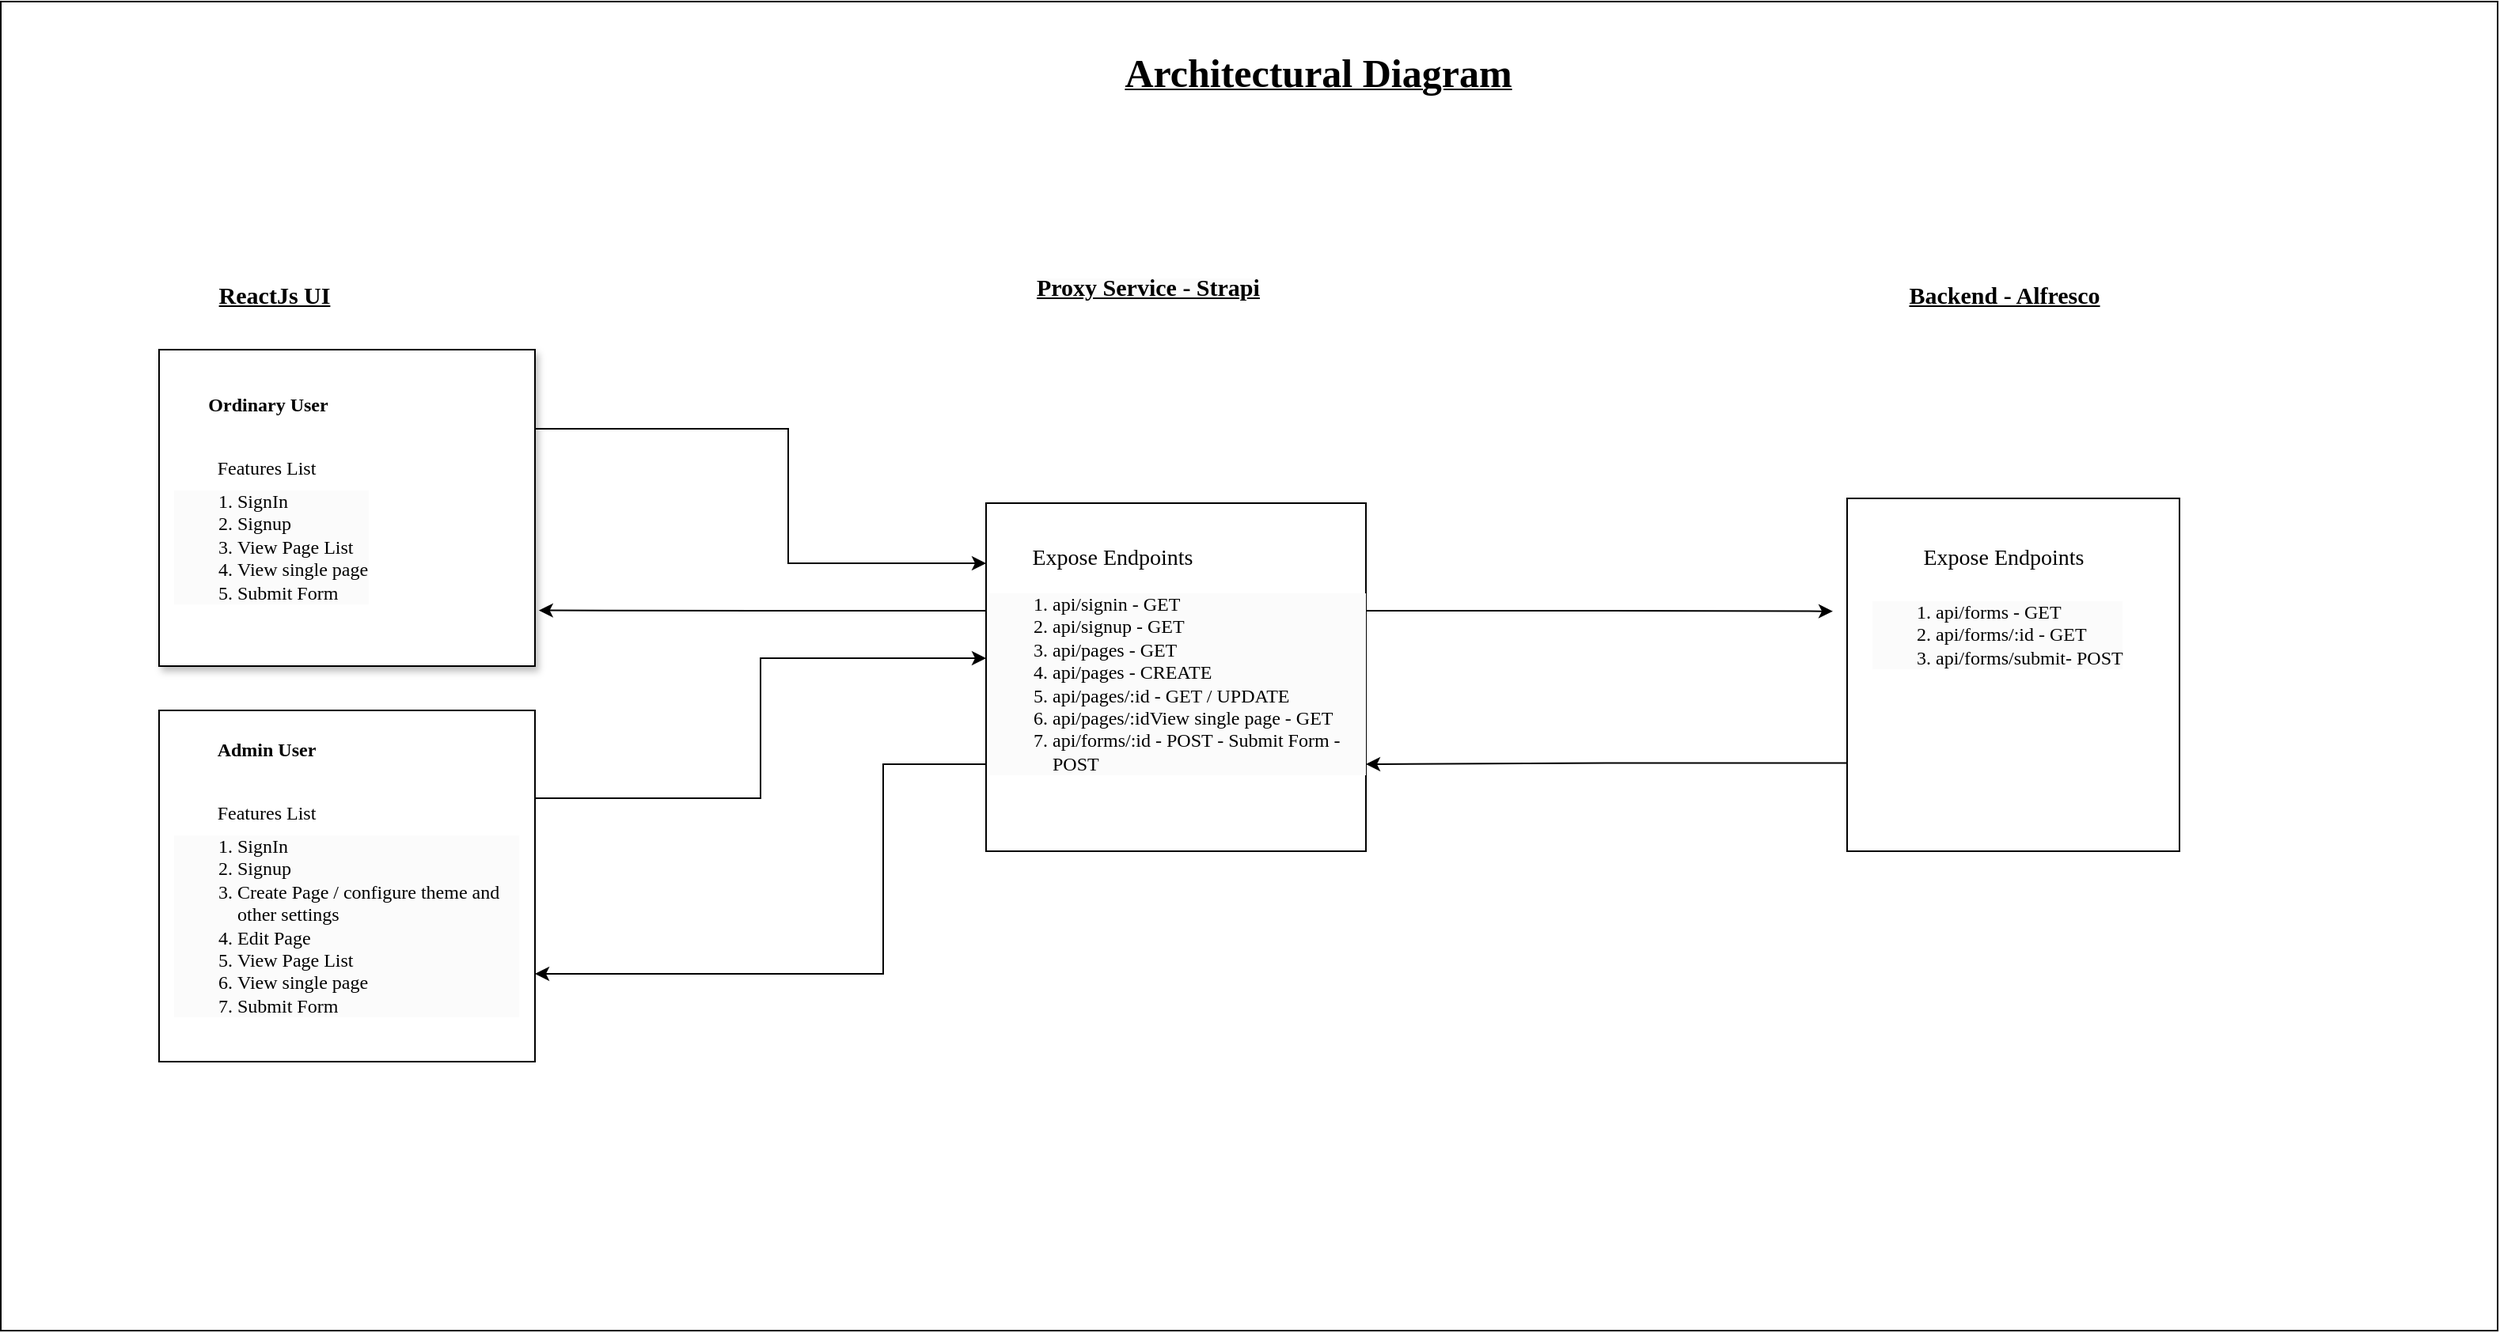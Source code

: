<mxfile version="21.6.8" type="github">
  <diagram name="Page-1" id="IDzgPKp4Rk_bcEuHtyxA">
    <mxGraphModel dx="1857" dy="1180" grid="1" gridSize="10" guides="1" tooltips="1" connect="1" arrows="1" fold="1" page="1" pageScale="1" pageWidth="1920" pageHeight="1200" math="0" shadow="0">
      <root>
        <mxCell id="0" />
        <mxCell id="1" parent="0" />
        <mxCell id="sDYX6hUm3RtjHQ3_OfGQ-56" value="" style="rounded=0;whiteSpace=wrap;html=1;" vertex="1" parent="1">
          <mxGeometry x="242.5" y="240" width="1577.5" height="840" as="geometry" />
        </mxCell>
        <mxCell id="sDYX6hUm3RtjHQ3_OfGQ-52" style="edgeStyle=orthogonalEdgeStyle;rounded=0;orthogonalLoop=1;jettySize=auto;html=1;exitX=0;exitY=0.75;exitDx=0;exitDy=0;entryX=1;entryY=0.75;entryDx=0;entryDy=0;fontFamily=Verdana;" edge="1" parent="1" source="sDYX6hUm3RtjHQ3_OfGQ-39" target="sDYX6hUm3RtjHQ3_OfGQ-38">
          <mxGeometry relative="1" as="geometry" />
        </mxCell>
        <mxCell id="sDYX6hUm3RtjHQ3_OfGQ-39" value="" style="rounded=0;whiteSpace=wrap;html=1;fontFamily=Verdana;" vertex="1" parent="1">
          <mxGeometry x="1409" y="554" width="210" height="223" as="geometry" />
        </mxCell>
        <mxCell id="sDYX6hUm3RtjHQ3_OfGQ-50" style="edgeStyle=orthogonalEdgeStyle;rounded=0;orthogonalLoop=1;jettySize=auto;html=1;exitX=0;exitY=0.75;exitDx=0;exitDy=0;entryX=1;entryY=0.75;entryDx=0;entryDy=0;fontFamily=Verdana;" edge="1" parent="1" source="sDYX6hUm3RtjHQ3_OfGQ-38" target="sDYX6hUm3RtjHQ3_OfGQ-29">
          <mxGeometry relative="1" as="geometry">
            <Array as="points">
              <mxPoint x="800" y="722" />
              <mxPoint x="800" y="855" />
            </Array>
          </mxGeometry>
        </mxCell>
        <mxCell id="sDYX6hUm3RtjHQ3_OfGQ-38" value="" style="rounded=0;whiteSpace=wrap;html=1;fontFamily=Verdana;" vertex="1" parent="1">
          <mxGeometry x="865" y="557" width="240" height="220" as="geometry" />
        </mxCell>
        <mxCell id="sDYX6hUm3RtjHQ3_OfGQ-49" style="edgeStyle=orthogonalEdgeStyle;rounded=0;orthogonalLoop=1;jettySize=auto;html=1;exitX=1;exitY=0.25;exitDx=0;exitDy=0;entryX=0;entryY=0.5;entryDx=0;entryDy=0;fontFamily=Verdana;" edge="1" parent="1" source="sDYX6hUm3RtjHQ3_OfGQ-29" target="sDYX6hUm3RtjHQ3_OfGQ-34">
          <mxGeometry relative="1" as="geometry" />
        </mxCell>
        <mxCell id="sDYX6hUm3RtjHQ3_OfGQ-29" value="" style="rounded=0;whiteSpace=wrap;html=1;fontFamily=Verdana;" vertex="1" parent="1">
          <mxGeometry x="342.5" y="688" width="237.5" height="222" as="geometry" />
        </mxCell>
        <mxCell id="sDYX6hUm3RtjHQ3_OfGQ-47" style="edgeStyle=orthogonalEdgeStyle;rounded=0;orthogonalLoop=1;jettySize=auto;html=1;exitX=1;exitY=0.25;exitDx=0;exitDy=0;entryX=0;entryY=0;entryDx=0;entryDy=0;fontFamily=Verdana;" edge="1" parent="1" source="sDYX6hUm3RtjHQ3_OfGQ-28" target="sDYX6hUm3RtjHQ3_OfGQ-34">
          <mxGeometry relative="1" as="geometry">
            <Array as="points">
              <mxPoint x="740" y="510" />
              <mxPoint x="740" y="595" />
            </Array>
          </mxGeometry>
        </mxCell>
        <mxCell id="sDYX6hUm3RtjHQ3_OfGQ-28" value="" style="rounded=0;whiteSpace=wrap;html=1;shadow=1;fontFamily=Verdana;" vertex="1" parent="1">
          <mxGeometry x="342.5" y="460" width="237.5" height="200" as="geometry" />
        </mxCell>
        <mxCell id="sDYX6hUm3RtjHQ3_OfGQ-13" value="&lt;font style=&quot;font-size: 15px;&quot;&gt;&lt;u&gt;&lt;b&gt;ReactJs UI&lt;/b&gt;&lt;/u&gt;&lt;/font&gt;" style="text;html=1;align=center;verticalAlign=middle;resizable=0;points=[];autosize=1;strokeColor=none;fillColor=none;fontFamily=Verdana;" vertex="1" parent="1">
          <mxGeometry x="360" y="410" width="110" height="30" as="geometry" />
        </mxCell>
        <mxCell id="sDYX6hUm3RtjHQ3_OfGQ-18" value="&lt;ol style=&quot;border-color: var(--border-color); color: rgb(0, 0, 0); font-size: 12px; font-style: normal; font-variant-ligatures: normal; font-variant-caps: normal; font-weight: 400; letter-spacing: normal; orphans: 2; text-align: left; text-indent: 0px; text-transform: none; widows: 2; word-spacing: 0px; -webkit-text-stroke-width: 0px; background-color: rgb(251, 251, 251); text-decoration-thickness: initial; text-decoration-style: initial; text-decoration-color: initial;&quot;&gt;&lt;li style=&quot;border-color: var(--border-color);&quot;&gt;&lt;span style=&quot;border-color: var(--border-color); background-color: initial;&quot;&gt;SignIn&lt;/span&gt;&lt;/li&gt;&lt;li style=&quot;border-color: var(--border-color);&quot;&gt;&lt;span style=&quot;border-color: var(--border-color); background-color: initial;&quot;&gt;Signup&lt;/span&gt;&lt;/li&gt;&lt;li style=&quot;border-color: var(--border-color);&quot;&gt;&lt;span style=&quot;border-color: var(--border-color); background-color: initial;&quot;&gt;View Page List&lt;/span&gt;&lt;/li&gt;&lt;li style=&quot;border-color: var(--border-color);&quot;&gt;&lt;span style=&quot;border-color: var(--border-color); background-color: initial;&quot;&gt;View single page&lt;/span&gt;&lt;/li&gt;&lt;li style=&quot;border-color: var(--border-color);&quot;&gt;Submit Form&lt;/li&gt;&lt;/ol&gt;" style="text;whiteSpace=wrap;html=1;fontFamily=Verdana;" vertex="1" parent="1">
          <mxGeometry x="350" y="530" width="145" height="120" as="geometry" />
        </mxCell>
        <mxCell id="sDYX6hUm3RtjHQ3_OfGQ-19" value="Features List" style="text;html=1;align=center;verticalAlign=middle;resizable=0;points=[];autosize=1;strokeColor=none;fillColor=none;fontFamily=Verdana;" vertex="1" parent="1">
          <mxGeometry x="360" y="520" width="100" height="30" as="geometry" />
        </mxCell>
        <mxCell id="sDYX6hUm3RtjHQ3_OfGQ-23" value="&lt;b&gt;Ordinary User&lt;/b&gt;" style="text;html=1;strokeColor=none;fillColor=none;align=center;verticalAlign=middle;whiteSpace=wrap;rounded=0;fontFamily=Verdana;" vertex="1" parent="1">
          <mxGeometry x="360" y="480" width="102.5" height="30" as="geometry" />
        </mxCell>
        <mxCell id="sDYX6hUm3RtjHQ3_OfGQ-24" value="&lt;ol style=&quot;border-color: var(--border-color); color: rgb(0, 0, 0); font-size: 12px; font-style: normal; font-variant-ligatures: normal; font-variant-caps: normal; font-weight: 400; letter-spacing: normal; orphans: 2; text-align: left; text-indent: 0px; text-transform: none; widows: 2; word-spacing: 0px; -webkit-text-stroke-width: 0px; background-color: rgb(251, 251, 251); text-decoration-thickness: initial; text-decoration-style: initial; text-decoration-color: initial;&quot;&gt;&lt;li style=&quot;border-color: var(--border-color);&quot;&gt;&lt;span style=&quot;border-color: var(--border-color); background-color: initial;&quot;&gt;SignIn&lt;/span&gt;&lt;/li&gt;&lt;li style=&quot;border-color: var(--border-color);&quot;&gt;&lt;span style=&quot;border-color: var(--border-color); background-color: initial;&quot;&gt;Signup&lt;br&gt;&lt;/span&gt;&lt;/li&gt;&lt;li style=&quot;border-color: var(--border-color);&quot;&gt;Create Page / configure theme and other settings&lt;/li&gt;&lt;li style=&quot;border-color: var(--border-color);&quot;&gt;Edit Page&lt;/li&gt;&lt;li style=&quot;border-color: var(--border-color);&quot;&gt;&lt;span style=&quot;border-color: var(--border-color); background-color: initial;&quot;&gt;View Page List&lt;/span&gt;&lt;/li&gt;&lt;li style=&quot;border-color: var(--border-color);&quot;&gt;View single page&lt;/li&gt;&lt;li style=&quot;border-color: var(--border-color);&quot;&gt;Submit Form&lt;/li&gt;&lt;/ol&gt;" style="text;whiteSpace=wrap;html=1;fontFamily=Verdana;" vertex="1" parent="1">
          <mxGeometry x="350" y="748" width="220" height="120" as="geometry" />
        </mxCell>
        <mxCell id="sDYX6hUm3RtjHQ3_OfGQ-25" value="Features List" style="text;html=1;align=center;verticalAlign=middle;resizable=0;points=[];autosize=1;strokeColor=none;fillColor=none;fontFamily=Verdana;" vertex="1" parent="1">
          <mxGeometry x="360" y="738" width="100" height="30" as="geometry" />
        </mxCell>
        <mxCell id="sDYX6hUm3RtjHQ3_OfGQ-26" value="&lt;b&gt;Admin User&lt;/b&gt;" style="text;html=1;strokeColor=none;fillColor=none;align=center;verticalAlign=middle;whiteSpace=wrap;rounded=0;fontFamily=Verdana;" vertex="1" parent="1">
          <mxGeometry x="362.5" y="698" width="95" height="30" as="geometry" />
        </mxCell>
        <mxCell id="sDYX6hUm3RtjHQ3_OfGQ-30" value="&lt;span style=&quot;color: rgb(0, 0, 0); font-style: normal; font-variant-ligatures: normal; font-variant-caps: normal; letter-spacing: normal; orphans: 2; text-align: center; text-indent: 0px; text-transform: none; widows: 2; word-spacing: 0px; -webkit-text-stroke-width: 0px; background-color: rgb(251, 251, 251); text-decoration-thickness: initial; text-decoration-style: initial; text-decoration-color: initial; float: none; display: inline !important;&quot;&gt;&lt;font style=&quot;font-size: 15px;&quot;&gt;&lt;u style=&quot;&quot;&gt;&lt;b&gt;Proxy Service - Strapi&lt;/b&gt;&lt;/u&gt;&lt;/font&gt;&lt;/span&gt;" style="text;whiteSpace=wrap;html=1;fontFamily=Verdana;" vertex="1" parent="1">
          <mxGeometry x="895" y="405" width="180" height="40" as="geometry" />
        </mxCell>
        <mxCell id="sDYX6hUm3RtjHQ3_OfGQ-31" value="&lt;font style=&quot;font-size: 14px;&quot;&gt;Expose Endpoints&lt;/font&gt;" style="text;html=1;strokeColor=none;fillColor=none;align=center;verticalAlign=middle;whiteSpace=wrap;rounded=0;fontFamily=Verdana;" vertex="1" parent="1">
          <mxGeometry x="865" y="577" width="160" height="30" as="geometry" />
        </mxCell>
        <mxCell id="sDYX6hUm3RtjHQ3_OfGQ-48" style="edgeStyle=orthogonalEdgeStyle;rounded=0;orthogonalLoop=1;jettySize=auto;html=1;exitX=0;exitY=0.25;exitDx=0;exitDy=0;entryX=1.01;entryY=0.824;entryDx=0;entryDy=0;entryPerimeter=0;fontFamily=Verdana;" edge="1" parent="1" source="sDYX6hUm3RtjHQ3_OfGQ-34" target="sDYX6hUm3RtjHQ3_OfGQ-28">
          <mxGeometry relative="1" as="geometry">
            <mxPoint x="600" y="625.333" as="targetPoint" />
          </mxGeometry>
        </mxCell>
        <mxCell id="sDYX6hUm3RtjHQ3_OfGQ-55" style="edgeStyle=orthogonalEdgeStyle;rounded=0;orthogonalLoop=1;jettySize=auto;html=1;exitX=1;exitY=0.25;exitDx=0;exitDy=0;fontFamily=Verdana;" edge="1" parent="1" source="sDYX6hUm3RtjHQ3_OfGQ-34">
          <mxGeometry relative="1" as="geometry">
            <mxPoint x="1400" y="625.333" as="targetPoint" />
          </mxGeometry>
        </mxCell>
        <mxCell id="sDYX6hUm3RtjHQ3_OfGQ-34" value="&lt;ol style=&quot;border-color: var(--border-color); color: rgb(0, 0, 0); font-size: 12px; font-style: normal; font-variant-ligatures: normal; font-variant-caps: normal; font-weight: 400; letter-spacing: normal; orphans: 2; text-align: left; text-indent: 0px; text-transform: none; widows: 2; word-spacing: 0px; -webkit-text-stroke-width: 0px; background-color: rgb(251, 251, 251); text-decoration-thickness: initial; text-decoration-style: initial; text-decoration-color: initial;&quot;&gt;&lt;li style=&quot;border-color: var(--border-color);&quot;&gt;api/signin - GET&lt;/li&gt;&lt;li style=&quot;border-color: var(--border-color);&quot;&gt;api/signup - GET&lt;/li&gt;&lt;li style=&quot;border-color: var(--border-color);&quot;&gt;api/pages - GET&lt;/li&gt;&lt;li style=&quot;border-color: var(--border-color);&quot;&gt;api/pages - CREATE&lt;/li&gt;&lt;li style=&quot;border-color: var(--border-color);&quot;&gt;api/pages/:id - GET / UPDATE&lt;/li&gt;&lt;li style=&quot;border-color: var(--border-color);&quot;&gt;&lt;span style=&quot;border-color: var(--border-color); background-color: initial;&quot;&gt;api/pages/:idView single page - GET&amp;nbsp;&lt;/span&gt;&lt;/li&gt;&lt;li style=&quot;border-color: var(--border-color);&quot;&gt;api/forms/:id - POST - Submit Form - POST&lt;/li&gt;&lt;/ol&gt;" style="text;whiteSpace=wrap;html=1;fontFamily=Verdana;" vertex="1" parent="1">
          <mxGeometry x="865" y="595" width="240" height="120" as="geometry" />
        </mxCell>
        <mxCell id="sDYX6hUm3RtjHQ3_OfGQ-35" value="&lt;font style=&quot;font-size: 15px;&quot;&gt;&lt;u&gt;&lt;b&gt;Backend - Alfresco&lt;/b&gt;&lt;/u&gt;&lt;/font&gt;" style="text;html=1;align=center;verticalAlign=middle;resizable=0;points=[];autosize=1;strokeColor=none;fillColor=none;fontFamily=Verdana;" vertex="1" parent="1">
          <mxGeometry x="1417.5" y="410" width="180" height="30" as="geometry" />
        </mxCell>
        <mxCell id="sDYX6hUm3RtjHQ3_OfGQ-36" value="&lt;ol style=&quot;border-color: var(--border-color); color: rgb(0, 0, 0); font-size: 12px; font-style: normal; font-variant-ligatures: normal; font-variant-caps: normal; font-weight: 400; letter-spacing: normal; orphans: 2; text-align: left; text-indent: 0px; text-transform: none; widows: 2; word-spacing: 0px; -webkit-text-stroke-width: 0px; background-color: rgb(251, 251, 251); text-decoration-thickness: initial; text-decoration-style: initial; text-decoration-color: initial;&quot;&gt;&lt;li style=&quot;border-color: var(--border-color);&quot;&gt;api/forms - GET&lt;/li&gt;&lt;li style=&quot;border-color: var(--border-color);&quot;&gt;api/forms/:id - GET&lt;/li&gt;&lt;li style=&quot;border-color: var(--border-color);&quot;&gt;api/forms/submit- POST&lt;/li&gt;&lt;/ol&gt;" style="text;whiteSpace=wrap;html=1;fontFamily=Verdana;" vertex="1" parent="1">
          <mxGeometry x="1422.75" y="600" width="182.5" height="80" as="geometry" />
        </mxCell>
        <mxCell id="sDYX6hUm3RtjHQ3_OfGQ-37" value="&lt;font style=&quot;font-size: 14px;&quot;&gt;Expose Endpoints&lt;/font&gt;" style="text;html=1;strokeColor=none;fillColor=none;align=center;verticalAlign=middle;whiteSpace=wrap;rounded=0;fontFamily=Verdana;" vertex="1" parent="1">
          <mxGeometry x="1427.5" y="577" width="160" height="30" as="geometry" />
        </mxCell>
        <mxCell id="sDYX6hUm3RtjHQ3_OfGQ-57" value="&lt;u style=&quot;&quot;&gt;&lt;b style=&quot;&quot;&gt;&lt;font style=&quot;font-size: 25px;&quot;&gt;Architectural Diagram&lt;/font&gt;&lt;/b&gt;&lt;/u&gt;" style="text;html=1;strokeColor=none;fillColor=none;align=center;verticalAlign=middle;whiteSpace=wrap;rounded=0;fontFamily=Verdana;" vertex="1" parent="1">
          <mxGeometry x="900" y="270" width="350" height="30" as="geometry" />
        </mxCell>
      </root>
    </mxGraphModel>
  </diagram>
</mxfile>
